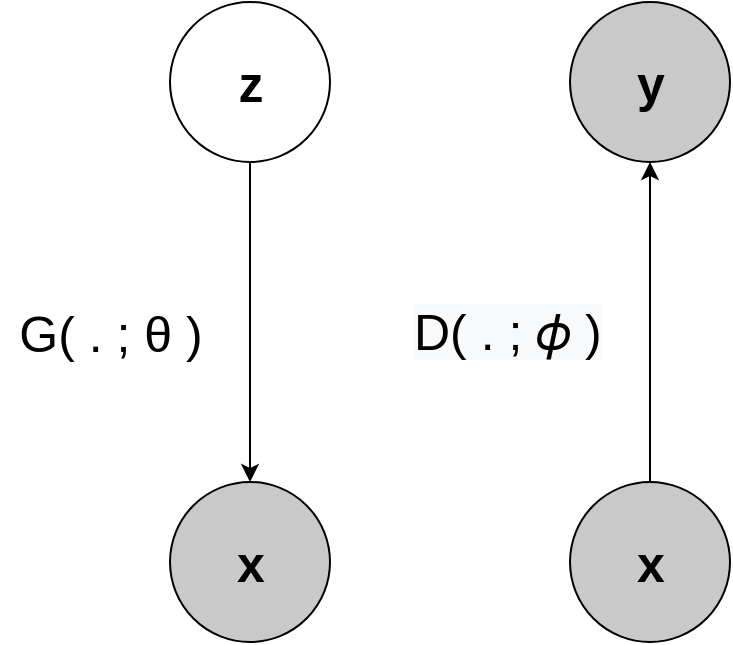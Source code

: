 <mxfile version="18.1.2" type="device"><diagram id="jGw1hVSiVJk2z7jSzwMK" name="Page-1"><mxGraphModel dx="462" dy="766" grid="1" gridSize="10" guides="1" tooltips="1" connect="1" arrows="1" fold="1" page="1" pageScale="1" pageWidth="850" pageHeight="1100" math="0" shadow="0"><root><mxCell id="0"/><mxCell id="1" parent="0"/><mxCell id="KvbjkSRkuYkdsN4dkchZ-1" value="" style="ellipse;whiteSpace=wrap;html=1;aspect=fixed;" vertex="1" parent="1"><mxGeometry x="160" y="200" width="80" height="80" as="geometry"/></mxCell><mxCell id="KvbjkSRkuYkdsN4dkchZ-2" value="" style="ellipse;whiteSpace=wrap;html=1;aspect=fixed;fillColor=#C9C9C9;" vertex="1" parent="1"><mxGeometry x="160" y="440" width="80" height="80" as="geometry"/></mxCell><mxCell id="KvbjkSRkuYkdsN4dkchZ-3" value="" style="endArrow=classic;html=1;rounded=0;exitX=0.5;exitY=1;exitDx=0;exitDy=0;entryX=0.5;entryY=0;entryDx=0;entryDy=0;" edge="1" parent="1" source="KvbjkSRkuYkdsN4dkchZ-1" target="KvbjkSRkuYkdsN4dkchZ-2"><mxGeometry width="50" height="50" relative="1" as="geometry"><mxPoint x="220" y="420" as="sourcePoint"/><mxPoint x="270" y="370" as="targetPoint"/></mxGeometry></mxCell><mxCell id="KvbjkSRkuYkdsN4dkchZ-7" value="" style="ellipse;whiteSpace=wrap;html=1;aspect=fixed;fillColor=#C9C9C9;" vertex="1" parent="1"><mxGeometry x="360" y="200" width="80" height="80" as="geometry"/></mxCell><mxCell id="KvbjkSRkuYkdsN4dkchZ-8" value="" style="ellipse;whiteSpace=wrap;html=1;aspect=fixed;fillColor=#C9C9C9;" vertex="1" parent="1"><mxGeometry x="360" y="440" width="80" height="80" as="geometry"/></mxCell><mxCell id="KvbjkSRkuYkdsN4dkchZ-9" value="" style="endArrow=classic;html=1;rounded=0;exitX=0.5;exitY=0;exitDx=0;exitDy=0;entryX=0.5;entryY=1;entryDx=0;entryDy=0;" edge="1" parent="1" source="KvbjkSRkuYkdsN4dkchZ-8" target="KvbjkSRkuYkdsN4dkchZ-7"><mxGeometry width="50" height="50" relative="1" as="geometry"><mxPoint x="220" y="260" as="sourcePoint"/><mxPoint x="270" y="210" as="targetPoint"/></mxGeometry></mxCell><mxCell id="KvbjkSRkuYkdsN4dkchZ-10" value="z" style="text;html=1;resizable=0;autosize=1;align=center;verticalAlign=middle;points=[];fillColor=none;strokeColor=none;rounded=0;fontSize=25;fontStyle=1" vertex="1" parent="1"><mxGeometry x="185" y="220" width="30" height="40" as="geometry"/></mxCell><mxCell id="KvbjkSRkuYkdsN4dkchZ-11" value="x" style="text;html=1;resizable=0;autosize=1;align=center;verticalAlign=middle;points=[];fillColor=none;strokeColor=none;rounded=0;fontSize=25;fontStyle=1" vertex="1" parent="1"><mxGeometry x="185" y="460" width="30" height="40" as="geometry"/></mxCell><mxCell id="KvbjkSRkuYkdsN4dkchZ-12" value="x" style="text;html=1;resizable=0;autosize=1;align=center;verticalAlign=middle;points=[];fillColor=none;strokeColor=none;rounded=0;fontSize=25;fontStyle=1" vertex="1" parent="1"><mxGeometry x="385" y="460" width="30" height="40" as="geometry"/></mxCell><mxCell id="KvbjkSRkuYkdsN4dkchZ-13" value="y" style="text;html=1;resizable=0;autosize=1;align=center;verticalAlign=middle;points=[];fillColor=none;strokeColor=none;rounded=0;fontSize=25;fontStyle=1" vertex="1" parent="1"><mxGeometry x="385" y="220" width="30" height="40" as="geometry"/></mxCell><mxCell id="KvbjkSRkuYkdsN4dkchZ-14" value="G( . ; θ )" style="text;html=1;resizable=0;autosize=1;align=center;verticalAlign=middle;points=[];fillColor=none;strokeColor=none;rounded=0;fontSize=25;" vertex="1" parent="1"><mxGeometry x="75" y="345" width="110" height="40" as="geometry"/></mxCell><mxCell id="KvbjkSRkuYkdsN4dkchZ-15" value="&lt;span style=&quot;color: rgb(0, 0, 0); font-family: Helvetica; font-size: 25px; font-style: normal; font-variant-ligatures: normal; font-variant-caps: normal; font-weight: 400; letter-spacing: normal; orphans: 2; text-align: center; text-indent: 0px; text-transform: none; widows: 2; word-spacing: 0px; -webkit-text-stroke-width: 0px; background-color: rgb(248, 249, 250); text-decoration-thickness: initial; text-decoration-style: initial; text-decoration-color: initial; float: none; display: inline !important;&quot;&gt;D( . ;&amp;nbsp;𝜙 )&lt;/span&gt;" style="text;whiteSpace=wrap;html=1;fontSize=25;" vertex="1" parent="1"><mxGeometry x="280" y="342.5" width="100" height="45" as="geometry"/></mxCell></root></mxGraphModel></diagram></mxfile>